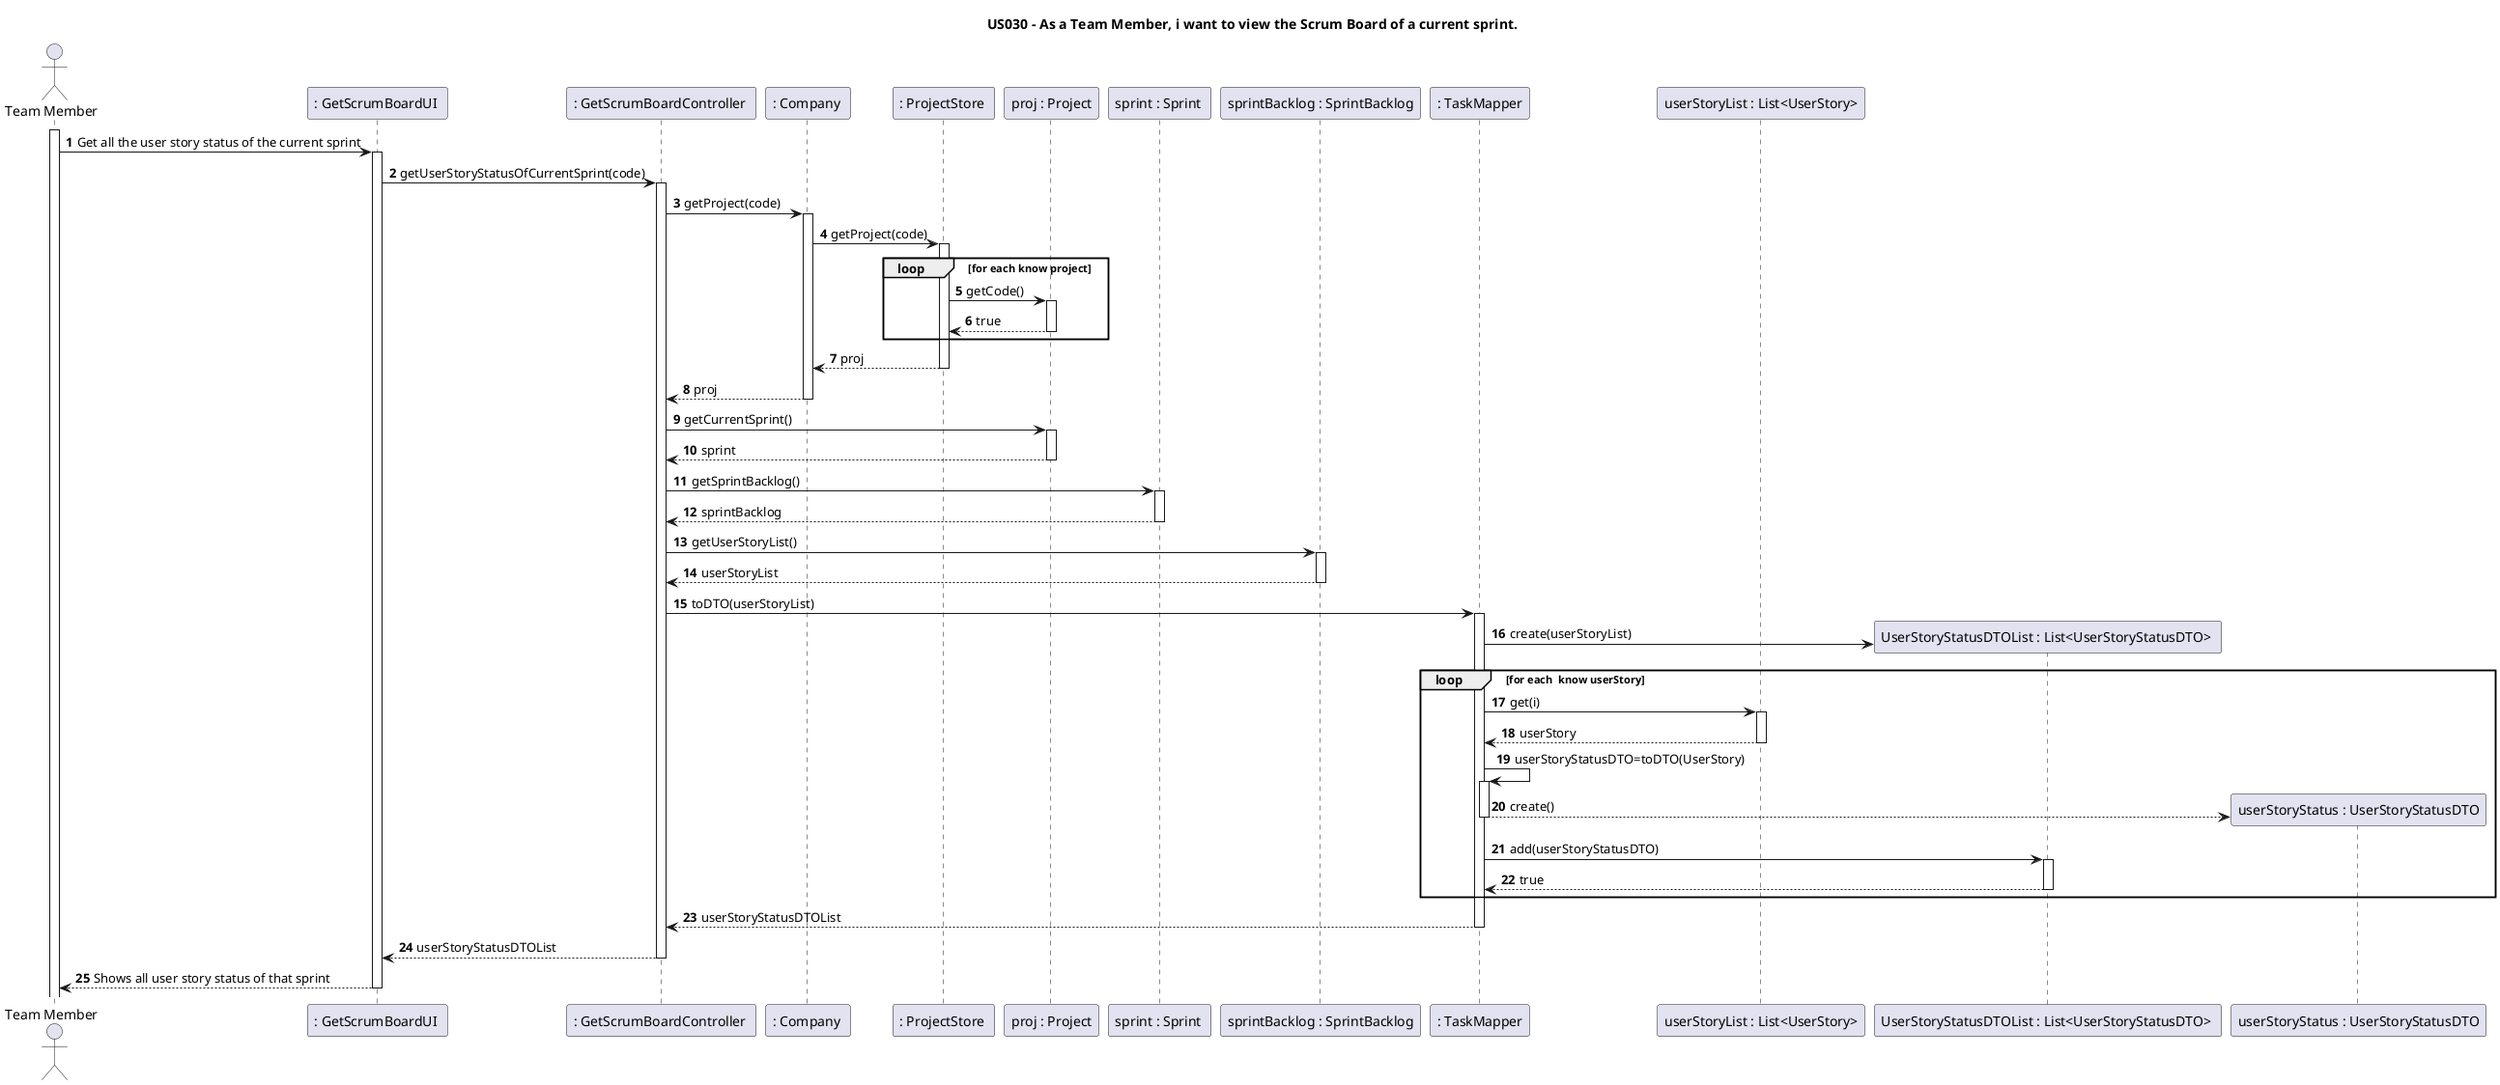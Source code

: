 @startuml
'https://plantuml.com/class-diagram

title US030 - As a Team Member, i want to view the Scrum Board of a current sprint.

autoactivate on
autonumber

actor "Team Member" as TeamMember

participant ": GetScrumBoardUI " as UI
participant ": GetScrumBoardController " as controller
participant ": Company " as company
participant ": ProjectStore " as ProjStore
participant "proj : Project" as proj
participant "sprint : Sprint " as sprint
participant "sprintBacklog : SprintBacklog" as sprintBacklog
participant ": TaskMapper" as mapper
participant "userStoryList : List<UserStory>" as userStoryList
participant "UserStoryStatusDTOList : List<UserStoryStatusDTO> " as tasksDTOList
participant "userStoryStatus : UserStoryStatusDTO" as UserStoryStatus

activate TeamMember

TeamMember -> UI: Get all the user story status of the current sprint

UI -> controller: getUserStoryStatusOfCurrentSprint(code)
controller -> company: getProject(code)
company -> ProjStore: getProject(code)
loop for each know project
ProjStore -> proj: getCode()
return true
end
return proj
return proj
controller -> proj: getCurrentSprint()
return sprint
controller -> sprint: getSprintBacklog()
return sprintBacklog
controller -> sprintBacklog: getUserStoryList()
return userStoryList
controller -> mapper : toDTO(userStoryList)
mapper -> tasksDTOList**: create(userStoryList)
loop for each  know userStory
mapper -> userStoryList : get(i)
return userStory
mapper -> mapper : userStoryStatusDTO=toDTO(UserStory)
mapper --> UserStoryStatus**: create()
deactivate
mapper -> tasksDTOList : add(userStoryStatusDTO)
return true
end
return userStoryStatusDTOList
return userStoryStatusDTOList
return Shows all user story status of that sprint


@enduml

